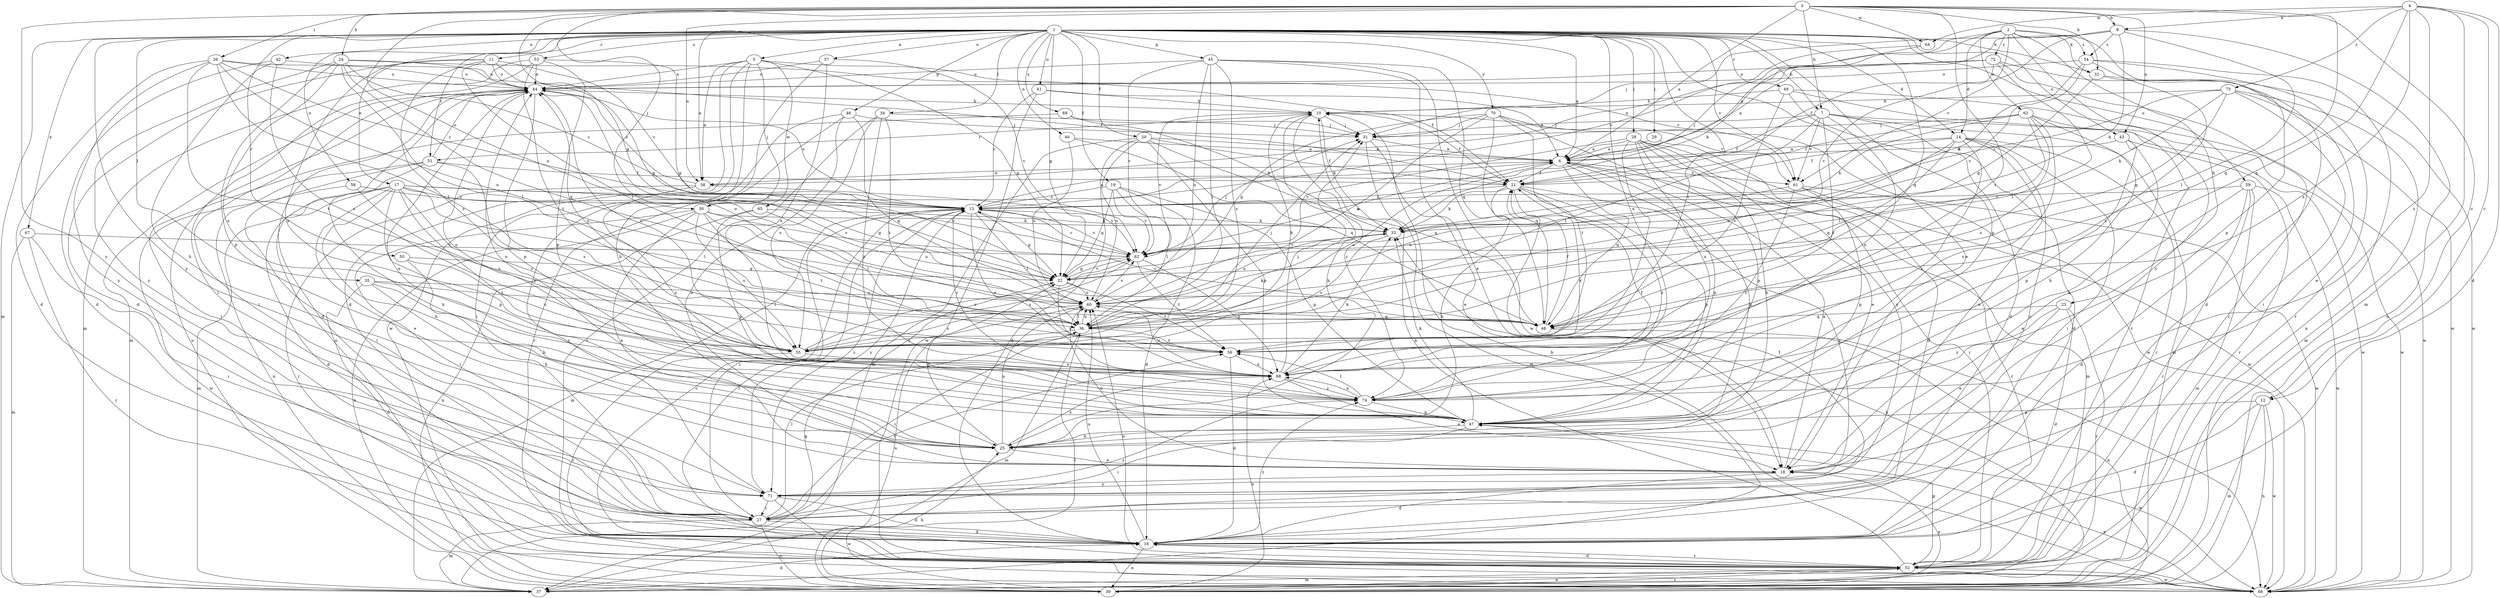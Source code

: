 strict digraph  {
	1 -> 5 [label=a];
	1 -> 6 [label=a];
	3 -> 6 [label=a];
	9 -> 6 [label=a];
	13 -> 6 [label=a];
	14 -> 6 [label=a];
	14 -> 6 [label=a];
	18 -> 6 [label=a];
	20 -> 6 [label=a];
	28 -> 6 [label=a];
	29 -> 6 [label=a];
	31 -> 6 [label=a];
	36 -> 6 [label=a];
	40 -> 6 [label=a];
	41 -> 6 [label=a];
	43 -> 6 [label=a];
	62 -> 6 [label=a];
	72 -> 6 [label=a];
	1 -> 7 [label=b];
	3 -> 7 [label=b];
	3 -> 9 [label=b];
	4 -> 9 [label=b];
	41 -> 10 [label=b];
	44 -> 10 [label=b];
	49 -> 10 [label=b];
	52 -> 10 [label=b];
	55 -> 10 [label=b];
	66 -> 10 [label=b];
	73 -> 10 [label=b];
	1 -> 11 [label=c];
	3 -> 12 [label=c];
	4 -> 12 [label=c];
	11 -> 13 [label=c];
	17 -> 13 [label=c];
	19 -> 13 [label=c];
	21 -> 13 [label=c];
	24 -> 13 [label=c];
	26 -> 13 [label=c];
	41 -> 13 [label=c];
	48 -> 13 [label=c];
	52 -> 13 [label=c];
	58 -> 13 [label=c];
	59 -> 13 [label=c];
	62 -> 13 [label=c];
	64 -> 13 [label=c];
	68 -> 13 [label=c];
	71 -> 13 [label=c];
	73 -> 13 [label=c];
	1 -> 14 [label=d];
	2 -> 14 [label=d];
	4 -> 16 [label=d];
	5 -> 16 [label=d];
	7 -> 16 [label=d];
	11 -> 16 [label=d];
	12 -> 16 [label=d];
	17 -> 16 [label=d];
	18 -> 16 [label=d];
	19 -> 16 [label=d];
	20 -> 16 [label=d];
	23 -> 16 [label=d];
	26 -> 16 [label=d];
	27 -> 16 [label=d];
	29 -> 16 [label=d];
	32 -> 16 [label=d];
	35 -> 16 [label=d];
	37 -> 16 [label=d];
	42 -> 16 [label=d];
	44 -> 16 [label=d];
	49 -> 16 [label=d];
	52 -> 16 [label=d];
	56 -> 16 [label=d];
	59 -> 16 [label=d];
	71 -> 16 [label=d];
	1 -> 17 [label=e];
	1 -> 18 [label=e];
	14 -> 18 [label=e];
	17 -> 18 [label=e];
	23 -> 18 [label=e];
	25 -> 18 [label=e];
	28 -> 18 [label=e];
	30 -> 18 [label=e];
	31 -> 18 [label=e];
	39 -> 18 [label=e];
	45 -> 18 [label=e];
	46 -> 18 [label=e];
	59 -> 18 [label=e];
	66 -> 18 [label=e];
	68 -> 18 [label=e];
	73 -> 18 [label=e];
	1 -> 19 [label=f];
	1 -> 20 [label=f];
	6 -> 21 [label=f];
	7 -> 21 [label=f];
	9 -> 21 [label=f];
	10 -> 21 [label=f];
	14 -> 21 [label=f];
	20 -> 21 [label=f];
	24 -> 21 [label=f];
	26 -> 21 [label=f];
	27 -> 21 [label=f];
	48 -> 21 [label=f];
	51 -> 21 [label=f];
	63 -> 21 [label=f];
	74 -> 21 [label=f];
	1 -> 22 [label=g];
	3 -> 22 [label=g];
	5 -> 22 [label=g];
	11 -> 22 [label=g];
	13 -> 22 [label=g];
	17 -> 22 [label=g];
	19 -> 22 [label=g];
	25 -> 22 [label=g];
	32 -> 22 [label=g];
	37 -> 22 [label=g];
	50 -> 22 [label=g];
	53 -> 22 [label=g];
	62 -> 22 [label=g];
	70 -> 22 [label=g];
	73 -> 22 [label=g];
	2 -> 23 [label=h];
	3 -> 24 [label=h];
	5 -> 25 [label=h];
	6 -> 25 [label=h];
	10 -> 25 [label=h];
	17 -> 25 [label=h];
	21 -> 25 [label=h];
	28 -> 25 [label=h];
	35 -> 25 [label=h];
	39 -> 25 [label=h];
	42 -> 25 [label=h];
	43 -> 25 [label=h];
	47 -> 25 [label=h];
	50 -> 25 [label=h];
	51 -> 25 [label=h];
	63 -> 25 [label=h];
	3 -> 26 [label=i];
	13 -> 27 [label=i];
	14 -> 27 [label=i];
	30 -> 27 [label=i];
	36 -> 27 [label=i];
	44 -> 27 [label=i];
	46 -> 27 [label=i];
	47 -> 27 [label=i];
	51 -> 27 [label=i];
	53 -> 27 [label=i];
	67 -> 27 [label=i];
	69 -> 27 [label=i];
	71 -> 27 [label=i];
	73 -> 27 [label=i];
	1 -> 28 [label=j];
	1 -> 29 [label=j];
	2 -> 30 [label=j];
	3 -> 30 [label=j];
	5 -> 30 [label=j];
	7 -> 31 [label=j];
	9 -> 31 [label=j];
	10 -> 31 [label=j];
	34 -> 31 [label=j];
	36 -> 31 [label=j];
	46 -> 31 [label=j];
	62 -> 31 [label=j];
	63 -> 31 [label=j];
	68 -> 31 [label=j];
	69 -> 31 [label=j];
	70 -> 31 [label=j];
	1 -> 32 [label=k];
	2 -> 32 [label=k];
	3 -> 32 [label=k];
	9 -> 33 [label=k];
	10 -> 33 [label=k];
	13 -> 33 [label=k];
	21 -> 33 [label=k];
	30 -> 33 [label=k];
	36 -> 33 [label=k];
	39 -> 33 [label=k];
	47 -> 33 [label=k];
	54 -> 33 [label=k];
	63 -> 33 [label=k];
	64 -> 33 [label=k];
	65 -> 33 [label=k];
	68 -> 33 [label=k];
	69 -> 33 [label=k];
	73 -> 33 [label=k];
	1 -> 34 [label=l];
	1 -> 35 [label=l];
	7 -> 36 [label=l];
	9 -> 36 [label=l];
	11 -> 36 [label=l];
	13 -> 36 [label=l];
	17 -> 36 [label=l];
	19 -> 36 [label=l];
	24 -> 36 [label=l];
	26 -> 36 [label=l];
	27 -> 36 [label=l];
	30 -> 36 [label=l];
	35 -> 36 [label=l];
	39 -> 36 [label=l];
	45 -> 36 [label=l];
	60 -> 36 [label=l];
	63 -> 36 [label=l];
	72 -> 36 [label=l];
	1 -> 37 [label=m];
	4 -> 37 [label=m];
	6 -> 37 [label=m];
	7 -> 37 [label=m];
	12 -> 37 [label=m];
	13 -> 37 [label=m];
	17 -> 37 [label=m];
	20 -> 37 [label=m];
	27 -> 37 [label=m];
	31 -> 37 [label=m];
	36 -> 37 [label=m];
	44 -> 37 [label=m];
	52 -> 37 [label=m];
	53 -> 37 [label=m];
	59 -> 37 [label=m];
	67 -> 37 [label=m];
	73 -> 37 [label=m];
	1 -> 38 [label=n];
	2 -> 38 [label=n];
	3 -> 38 [label=n];
	5 -> 38 [label=n];
	6 -> 38 [label=n];
	9 -> 39 [label=n];
	12 -> 39 [label=n];
	16 -> 39 [label=n];
	27 -> 39 [label=n];
	30 -> 39 [label=n];
	48 -> 39 [label=n];
	51 -> 39 [label=n];
	52 -> 39 [label=n];
	54 -> 39 [label=n];
	65 -> 39 [label=n];
	1 -> 40 [label=o];
	1 -> 41 [label=o];
	1 -> 42 [label=o];
	1 -> 43 [label=o];
	3 -> 43 [label=o];
	5 -> 44 [label=o];
	11 -> 44 [label=o];
	13 -> 44 [label=o];
	24 -> 44 [label=o];
	25 -> 44 [label=o];
	26 -> 44 [label=o];
	38 -> 44 [label=o];
	39 -> 44 [label=o];
	42 -> 44 [label=o];
	45 -> 44 [label=o];
	47 -> 44 [label=o];
	48 -> 44 [label=o];
	51 -> 44 [label=o];
	53 -> 44 [label=o];
	54 -> 44 [label=o];
	55 -> 44 [label=o];
	57 -> 44 [label=o];
	66 -> 44 [label=o];
	72 -> 44 [label=o];
	74 -> 44 [label=o];
	1 -> 45 [label=p];
	1 -> 46 [label=p];
	1 -> 47 [label=p];
	2 -> 47 [label=p];
	6 -> 47 [label=p];
	12 -> 47 [label=p];
	17 -> 47 [label=p];
	19 -> 47 [label=p];
	20 -> 47 [label=p];
	21 -> 47 [label=p];
	24 -> 47 [label=p];
	28 -> 47 [label=p];
	43 -> 47 [label=p];
	44 -> 47 [label=p];
	52 -> 47 [label=p];
	53 -> 47 [label=p];
	61 -> 47 [label=p];
	65 -> 47 [label=p];
	74 -> 47 [label=p];
	1 -> 48 [label=q];
	3 -> 48 [label=q];
	4 -> 48 [label=q];
	6 -> 48 [label=q];
	14 -> 48 [label=q];
	20 -> 48 [label=q];
	23 -> 48 [label=q];
	24 -> 48 [label=q];
	40 -> 48 [label=q];
	45 -> 48 [label=q];
	46 -> 48 [label=q];
	60 -> 48 [label=q];
	70 -> 48 [label=q];
	1 -> 49 [label=r];
	1 -> 50 [label=r];
	1 -> 51 [label=r];
	10 -> 51 [label=r];
	13 -> 52 [label=r];
	14 -> 52 [label=r];
	16 -> 52 [label=r];
	23 -> 52 [label=r];
	28 -> 52 [label=r];
	34 -> 52 [label=r];
	38 -> 52 [label=r];
	39 -> 52 [label=r];
	43 -> 52 [label=r];
	46 -> 52 [label=r];
	49 -> 52 [label=r];
	54 -> 52 [label=r];
	55 -> 52 [label=r];
	59 -> 52 [label=r];
	61 -> 52 [label=r];
	67 -> 52 [label=r];
	72 -> 52 [label=r];
	1 -> 53 [label=s];
	2 -> 54 [label=s];
	9 -> 54 [label=s];
	11 -> 55 [label=s];
	17 -> 55 [label=s];
	30 -> 55 [label=s];
	33 -> 55 [label=s];
	34 -> 55 [label=s];
	36 -> 55 [label=s];
	42 -> 55 [label=s];
	44 -> 55 [label=s];
	45 -> 55 [label=s];
	49 -> 55 [label=s];
	50 -> 55 [label=s];
	51 -> 55 [label=s];
	58 -> 55 [label=s];
	60 -> 55 [label=s];
	62 -> 55 [label=s];
	63 -> 55 [label=s];
	1 -> 56 [label=t];
	3 -> 56 [label=t];
	7 -> 56 [label=t];
	22 -> 56 [label=t];
	26 -> 56 [label=t];
	27 -> 56 [label=t];
	28 -> 56 [label=t];
	30 -> 56 [label=t];
	34 -> 56 [label=t];
	36 -> 56 [label=t];
	53 -> 56 [label=t];
	62 -> 56 [label=t];
	70 -> 56 [label=t];
	74 -> 56 [label=t];
	1 -> 57 [label=u];
	1 -> 58 [label=u];
	1 -> 59 [label=u];
	3 -> 60 [label=u];
	14 -> 60 [label=u];
	16 -> 60 [label=u];
	18 -> 60 [label=u];
	20 -> 60 [label=u];
	22 -> 60 [label=u];
	25 -> 60 [label=u];
	26 -> 60 [label=u];
	33 -> 60 [label=u];
	35 -> 60 [label=u];
	36 -> 60 [label=u];
	39 -> 60 [label=u];
	40 -> 60 [label=u];
	45 -> 60 [label=u];
	52 -> 60 [label=u];
	61 -> 60 [label=u];
	65 -> 60 [label=u];
	68 -> 60 [label=u];
	70 -> 60 [label=u];
	1 -> 61 [label=v];
	2 -> 61 [label=v];
	5 -> 61 [label=v];
	6 -> 61 [label=v];
	7 -> 61 [label=v];
	10 -> 61 [label=v];
	10 -> 62 [label=v];
	13 -> 62 [label=v];
	17 -> 62 [label=v];
	19 -> 62 [label=v];
	22 -> 62 [label=v];
	28 -> 62 [label=v];
	30 -> 62 [label=v];
	33 -> 62 [label=v];
	38 -> 62 [label=v];
	45 -> 62 [label=v];
	54 -> 62 [label=v];
	55 -> 62 [label=v];
	57 -> 62 [label=v];
	60 -> 62 [label=v];
	67 -> 62 [label=v];
	72 -> 62 [label=v];
	2 -> 63 [label=w];
	3 -> 64 [label=w];
	4 -> 64 [label=w];
	5 -> 65 [label=w];
	5 -> 66 [label=w];
	7 -> 66 [label=w];
	12 -> 66 [label=w];
	28 -> 66 [label=w];
	32 -> 66 [label=w];
	41 -> 66 [label=w];
	45 -> 66 [label=w];
	47 -> 66 [label=w];
	49 -> 66 [label=w];
	52 -> 66 [label=w];
	58 -> 66 [label=w];
	59 -> 66 [label=w];
	61 -> 66 [label=w];
	63 -> 66 [label=w];
	70 -> 66 [label=w];
	71 -> 66 [label=w];
	72 -> 66 [label=w];
	1 -> 67 [label=x];
	1 -> 68 [label=x];
	4 -> 68 [label=x];
	7 -> 68 [label=x];
	11 -> 68 [label=x];
	13 -> 68 [label=x];
	21 -> 68 [label=x];
	22 -> 68 [label=x];
	24 -> 68 [label=x];
	25 -> 68 [label=x];
	28 -> 68 [label=x];
	39 -> 68 [label=x];
	54 -> 68 [label=x];
	55 -> 68 [label=x];
	56 -> 68 [label=x];
	57 -> 68 [label=x];
	62 -> 68 [label=x];
	74 -> 68 [label=x];
	1 -> 69 [label=y];
	1 -> 70 [label=y];
	1 -> 71 [label=y];
	2 -> 71 [label=y];
	3 -> 71 [label=y];
	13 -> 71 [label=y];
	14 -> 71 [label=y];
	18 -> 71 [label=y];
	21 -> 71 [label=y];
	24 -> 71 [label=y];
	26 -> 71 [label=y];
	57 -> 71 [label=y];
	70 -> 71 [label=y];
	2 -> 72 [label=z];
	4 -> 73 [label=z];
	4 -> 74 [label=z];
	10 -> 74 [label=z];
	14 -> 74 [label=z];
	16 -> 74 [label=z];
	17 -> 74 [label=z];
	21 -> 74 [label=z];
	23 -> 74 [label=z];
	27 -> 74 [label=z];
	34 -> 74 [label=z];
	35 -> 74 [label=z];
	38 -> 74 [label=z];
	61 -> 74 [label=z];
	63 -> 74 [label=z];
	68 -> 74 [label=z];
}
